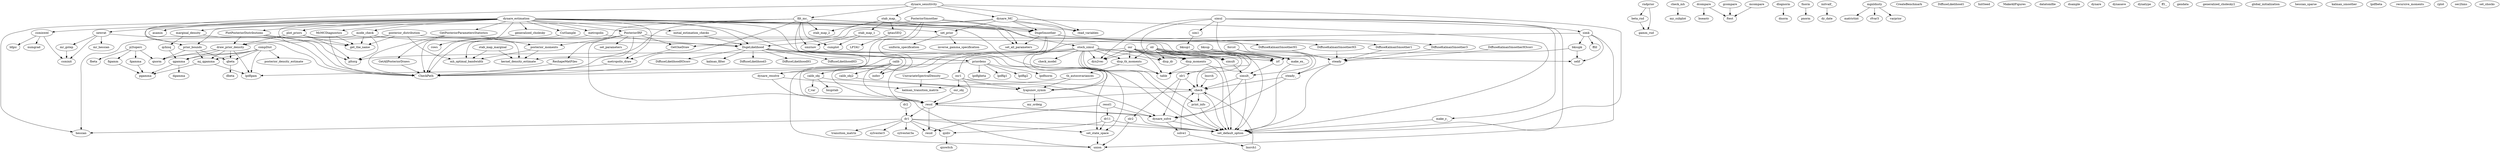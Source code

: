 /* Created by mdot for Matlab */
digraph m2html {
  CutSample -> CheckPath;
  DiffuseKalmanSmoother1 -> steady;
  DiffuseKalmanSmoother3 -> steady;
  DiffuseKalmanSmootherH1 -> steady;
  DiffuseKalmanSmootherH3 -> steady;
  DiffuseKalmanSmootherH3corr -> steady;
  DsgeLikelihood -> DiffuseLikelihood3;
  DsgeLikelihood -> DiffuseLikelihoodH1;
  DsgeLikelihood -> DiffuseLikelihoodH3;
  DsgeLikelihood -> DiffuseLikelihoodH3corr;
  DsgeLikelihood -> dynare_resolve;
  DsgeLikelihood -> kalman_filter;
  DsgeLikelihood -> lyapunov_symm;
  DsgeLikelihood -> priordens;
  DsgeSmoother -> DiffuseKalmanSmoother1;
  DsgeSmoother -> DiffuseKalmanSmoother3;
  DsgeSmoother -> DiffuseKalmanSmootherH1;
  DsgeSmoother -> DiffuseKalmanSmootherH3;
  DsgeSmoother -> dynare_resolve;
  DsgeSmoother -> lyapunov_symm;
  DsgeSmoother -> set_all_parameters;
  GetAllPosteriorDraws -> CheckPath;
  GetOneDraw -> metropolis_draw;
  GetPosteriorParametersStatistics -> CheckPath;
  GetPosteriorParametersStatistics -> GetAllPosteriorDraws;
  GetPosteriorParametersStatistics -> posterior_moments;
  McMCDiagnostics -> CheckPath;
  McMCDiagnostics -> get_the_name;
  PlotPosteriorDistributions -> CheckPath;
  PlotPosteriorDistributions -> draw_prior_density;
  PlotPosteriorDistributions -> get_the_name;
  PosteriorIRF -> CheckPath;
  PosteriorIRF -> GetOneDraw;
  PosteriorIRF -> ReshapeMatFiles;
  PosteriorIRF -> irf;
  PosteriorIRF -> posterior_moments;
  PosteriorIRF -> resol;
  PosteriorIRF -> set_parameters;
  PosteriorSmoother -> CheckPath;
  PosteriorSmoother -> DsgeSmoother;
  PosteriorSmoother -> GetOneDraw;
  PosteriorSmoother -> resol;
  PosteriorSmoother -> set_all_parameters;
  ReshapeMatFiles -> CheckPath;
  UnivariateSpectralDensity -> kalman_transition_matrix;
  UnivariateSpectralDensity -> lyapunov_symm;
  beta_rnd -> gamm_rnd;
  bksup -> irf;
  bksup -> selif;
  bksup1 -> irf;
  bksupk -> irf;
  bksupk -> selif;
  calib -> calib_obj;
  calib -> calib_obj2;
  calib -> indnv;
  calib -> resol;
  calib -> union;
  calib_obj -> bicgstab;
  calib_obj -> f_var;
  calib_obj -> lyapunov_symm;
  calib_obj2 -> lyapunov_symm;
  check -> print_info;
  check -> resol;
  check -> set_default_option;
  check_mh -> my_subplot;
  compDist -> lpdfgam;
  compDist -> mj_qgamma;
  compDist -> posterior_density_estimate;
  compDist -> qbeta;
  compDist -> qgamma;
  compDist -> qnorm;
  csminwel -> bfgsi;
  csminwel -> csminit;
  csminwel -> numgrad;
  dcompare -> bseastr;
  dcompare -> ftest;
  disp_moments -> set_default_option;
  disp_moments -> table;
  disp_th_moments -> table;
  disp_th_moments -> th_autocovariances;
  dlognorm -> dnorm;
  dr1 -> hessian;
  dr1 -> qzdiv;
  dr1 -> resid;
  dr1 -> set_default_option;
  dr1 -> set_state_space;
  dr1 -> sylvester3;
  dr1 -> sylvester3a;
  dr1 -> transition_matrix;
  dr11 -> qzdiv;
  dr11 -> set_default_option;
  dr11 -> set_state_space;
  dr2 -> dr1;
  draw_prior_density -> lpdfgam;
  draw_prior_density -> mj_qgamma;
  draw_prior_density -> qbeta;
  draw_prior_density -> qgamma;
  draw_prior_density -> qnorm;
  dynare_MC -> DsgeLikelihood;
  dynare_MC -> DsgeSmoother;
  dynare_MC -> prior_bounds;
  dynare_MC -> read_variables;
  dynare_MC -> set_default_option;
  dynare_MC -> set_prior;
  dynare_MC -> set_state_space;
  dynare_estimation -> CheckPath;
  dynare_estimation -> CutSample;
  dynare_estimation -> DsgeLikelihood;
  dynare_estimation -> DsgeSmoother;
  dynare_estimation -> GetPosteriorParametersStatistics;
  dynare_estimation -> McMCDiagnostics;
  dynare_estimation -> PlotPosteriorDistributions;
  dynare_estimation -> PosteriorIRF;
  dynare_estimation -> asamin;
  dynare_estimation -> csminwel;
  dynare_estimation -> generalized_cholesky;
  dynare_estimation -> hessian;
  dynare_estimation -> initial_estimation_checks;
  dynare_estimation -> marginal_density;
  dynare_estimation -> metropolis;
  dynare_estimation -> metropolis_draw;
  dynare_estimation -> mode_check;
  dynare_estimation -> newrat;
  dynare_estimation -> plot_priors;
  dynare_estimation -> pltorg;
  dynare_estimation -> prior_bounds;
  dynare_estimation -> read_variables;
  dynare_estimation -> set_default_option;
  dynare_estimation -> set_prior;
  dynare_estimation -> set_state_space;
  dynare_estimation -> union;
  dynare_resolve -> kalman_transition_matrix;
  dynare_resolve -> resol;
  dynare_sensitivity -> CheckPath;
  dynare_sensitivity -> dynare_MC;
  dynare_sensitivity -> filt_mc_;
  dynare_sensitivity -> read_variables;
  dynare_sensitivity -> set_default_option;
  dynare_sensitivity -> stab_map_;
  dynare_solve -> set_default_option;
  dynare_solve -> solve1;
  fgamma -> pgamma;
  figamm -> pgamma;
  filt_mc_ -> CheckPath;
  filt_mc_ -> DsgeSmoother;
  filt_mc_ -> cumplot;
  filt_mc_ -> kernel_density_estimate;
  filt_mc_ -> mh_optimal_bandwidth;
  filt_mc_ -> priordens;
  filt_mc_ -> set_all_parameters;
  filt_mc_ -> smirnov;
  filt_mc_ -> stab_map_2;
  filt_mc_ -> steady_;
  fnorm -> pnorm;
  forcst -> make_ex_;
  forcst -> simult_;
  gcompare -> ftest;
  generalized_cholesky -> rows;
  initial_estimation_checks -> DsgeLikelihood;
  initvalf_ -> dy_date;
  irf -> simult_;
  lnsrch -> check;
  lnsrch1 -> check;
  lptauSEQ -> LPTAU;
  lyapunov_symm -> my_ordeig;
  make_ex_ -> set_default_option;
  make_y_ -> set_default_option;
  marginal_density -> CheckPath;
  marginal_density -> qchisq;
  mcompare -> ftest;
  metropolis -> CheckPath;
  metropolis -> DsgeLikelihood;
  metropolis_draw -> CheckPath;
  mgnldnsty -> matrictint;
  mgnldnsty -> rfvar3;
  mgnldnsty -> varprior;
  mj_qgamma -> lpdfgam;
  mj_qgamma -> pgamma;
  mode_check -> DsgeLikelihood;
  mode_check -> get_the_name;
  mode_check -> hessian;
  mode_check -> pltorg;
  mr_gstep -> csminit;
  newrat -> check;
  newrat -> csminit;
  newrat -> mr_gstep;
  newrat -> mr_hessian;
  olr -> disp_dr;
  olr -> disp_moments;
  olr -> disp_th_moments;
  olr -> dyn2vec;
  olr -> irf;
  olr -> make_ex_;
  olr -> olr1;
  olr -> set_default_option;
  olr -> simult;
  olr -> table;
  olr1 -> check;
  olr1 -> dynare_solve;
  olr1 -> olr2;
  olr2 -> union;
  osr -> disp_dr;
  osr -> disp_moments;
  osr -> disp_th_moments;
  osr -> dyn2vec;
  osr -> irf;
  osr -> make_ex_;
  osr -> osr1;
  osr -> set_default_option;
  osr -> simult;
  osr -> table;
  osr1 -> check;
  osr1 -> dynare_solve;
  osr1 -> osr_obj;
  osr1 -> resol;
  osr_obj -> resol;
  p2toperc -> fbeta;
  p2toperc -> fgamma;
  p2toperc -> figamm;
  p2toperc -> qnorm;
  plot_priors -> draw_prior_density;
  plot_priors -> get_the_name;
  plot_priors -> pltorg;
  posterior_distribution -> draw_prior_density;
  posterior_distribution -> get_the_name;
  posterior_distribution -> kernel_density_estimate;
  posterior_distribution -> mh_optimal_bandwidth;
  posterior_moments -> kernel_density_estimate;
  posterior_moments -> mh_optimal_bandwidth;
  print_info -> set_default_option;
  prior_bounds -> mj_qgamma;
  prior_bounds -> qbeta;
  prior_bounds -> qnorm;
  priordens -> lpdfgam;
  priordens -> lpdfgbeta;
  priordens -> lpdfig1;
  priordens -> lpdfig2;
  priordens -> lpdfnorm;
  qbeta -> dbeta;
  qchisq -> qgamma;
  qgamma -> dgamma;
  qgamma -> pgamma;
  qzdiv -> qzswitch;
  resol -> dr1;
  resol -> dynare_solve;
  resol -> resid;
  resol -> set_default_option;
  resol1 -> dr11;
  resol1 -> dynare_solve;
  resol1 -> resid;
  rndprior -> beta_rnd;
  rndprior -> gamm_rnd;
  set_prior -> inverse_gamma_specification;
  set_prior -> uniform_specification;
  set_state_space -> union;
  sim1 -> bksup1;
  simk -> bksupk;
  simk -> ffill;
  simk -> indnv;
  simk -> selif;
  simk -> union;
  simul -> dyn2vec;
  simul -> make_ex_;
  simul -> make_y_;
  simul -> set_default_option;
  simul -> sim1;
  simul -> simk;
  simul -> simult;
  simult -> simult_;
  simult_ -> check;
  simult_ -> dynare_solve;
  simult_ -> set_default_option;
  solve1 -> check;
  solve1 -> lnsrch1;
  stab_map_ -> lptauSEQ;
  stab_map_ -> stab_map_1;
  stab_map_ -> stab_map_2;
  stab_map_ -> stoch_simul;
  stab_map_1 -> cumplot;
  stab_map_1 -> smirnov;
  stab_map_marginal -> kernel_density_estimate;
  stab_map_marginal -> mh_optimal_bandwidth;
  steady -> set_default_option;
  steady -> steady_;
  steady_ -> check;
  steady_ -> dynare_solve;
  stoch_simul -> UnivariateSpectralDensity;
  stoch_simul -> check_model;
  stoch_simul -> disp_dr;
  stoch_simul -> disp_moments;
  stoch_simul -> disp_th_moments;
  stoch_simul -> dyn2vec;
  stoch_simul -> irf;
  stoch_simul -> pltorg;
  stoch_simul -> print_info;
  stoch_simul -> resol;
  stoch_simul -> set_default_option;
  stoch_simul -> simult;
  stoch_simul -> table;
  th_autocovariances -> kalman_transition_matrix;
  th_autocovariances -> lyapunov_symm;

  CheckPath [URL="CheckPath.html"];
  CreateBenchmark [URL="CreateBenchmark.html"];
  CutSample [URL="CutSample.html"];
  DiffuseKalmanSmoother1 [URL="DiffuseKalmanSmoother1.html"];
  DiffuseKalmanSmoother3 [URL="DiffuseKalmanSmoother3.html"];
  DiffuseKalmanSmootherH1 [URL="DiffuseKalmanSmootherH1.html"];
  DiffuseKalmanSmootherH3 [URL="DiffuseKalmanSmootherH3.html"];
  DiffuseKalmanSmootherH3corr [URL="DiffuseKalmanSmootherH3corr.html"];
  DiffuseLikelihood1 [URL="DiffuseLikelihood1.html"];
  DiffuseLikelihood3 [URL="DiffuseLikelihood3.html"];
  DiffuseLikelihoodH1 [URL="DiffuseLikelihoodH1.html"];
  DiffuseLikelihoodH3 [URL="DiffuseLikelihoodH3.html"];
  DiffuseLikelihoodH3corr [URL="DiffuseLikelihoodH3corr.html"];
  DsgeLikelihood [URL="DsgeLikelihood.html"];
  DsgeSmoother [URL="DsgeSmoother.html"];
  GetAllPosteriorDraws [URL="GetAllPosteriorDraws.html"];
  GetOneDraw [URL="GetOneDraw.html"];
  GetPosteriorParametersStatistics [URL="GetPosteriorParametersStatistics.html"];
  InitSeed [URL="InitSeed.html"];
  LPTAU [URL="LPTAU.html"];
  MakeAllFigures [URL="MakeAllFigures.html"];
  McMCDiagnostics [URL="McMCDiagnostics.html"];
  PlotPosteriorDistributions [URL="PlotPosteriorDistributions.html"];
  PosteriorIRF [URL="PosteriorIRF.html"];
  PosteriorSmoother [URL="PosteriorSmoother.html"];
  ReshapeMatFiles [URL="ReshapeMatFiles.html"];
  UnivariateSpectralDensity [URL="UnivariateSpectralDensity.html"];
  asamin [URL="asamin.html"];
  beta_rnd [URL="beta_rnd.html"];
  bfgsi [URL="bfgsi.html"];
  bicgstab [URL="bicgstab.html"];
  bksup [URL="bksup.html"];
  bksup1 [URL="bksup1.html"];
  bksupk [URL="bksupk.html"];
  bseastr [URL="bseastr.html"];
  calib [URL="calib.html"];
  calib_obj [URL="calib_obj.html"];
  calib_obj2 [URL="calib_obj2.html"];
  check [URL="check.html"];
  check_mh [URL="check_mh.html"];
  check_model [URL="check_model.html"];
  compDist [URL="compDist.html"];
  csminit [URL="csminit.html"];
  csminwel [URL="csminwel.html"];
  cumplot [URL="cumplot.html"];
  datatomfile [URL="datatomfile.html"];
  dbeta [URL="dbeta.html"];
  dcompare [URL="dcompare.html"];
  dgamma [URL="dgamma.html"];
  disp_dr [URL="disp_dr.html"];
  disp_moments [URL="disp_moments.html"];
  disp_th_moments [URL="disp_th_moments.html"];
  dlognorm [URL="dlognorm.html"];
  dnorm [URL="dnorm.html"];
  dr1 [URL="dr1.html"];
  dr11 [URL="dr11.html"];
  dr2 [URL="dr2.html"];
  draw_prior_density [URL="draw_prior_density.html"];
  dsample [URL="dsample.html"];
  dy_date [URL="dy_date.html"];
  dyn2vec [URL="dyn2vec.html"];
  dynare [URL="dynare.html"];
  dynare_MC [URL="dynare_MC.html"];
  dynare_estimation [URL="dynare_estimation.html"];
  dynare_resolve [URL="dynare_resolve.html"];
  dynare_sensitivity [URL="dynare_sensitivity.html"];
  dynare_solve [URL="dynare_solve.html"];
  dynasave [URL="dynasave.html"];
  dynatype [URL="dynatype.html"];
  f_var [URL="f_var.html"];
  fbeta [URL="fbeta.html"];
  ff1_ [URL="ff1_.html"];
  ffill [URL="ffill.html"];
  fgamma [URL="fgamma.html"];
  figamm [URL="figamm.html"];
  filt_mc_ [URL="filt_mc_.html"];
  fnorm [URL="fnorm.html"];
  forcst [URL="forcst.html"];
  ftest [URL="ftest.html"];
  gamm_rnd [URL="gamm_rnd.html"];
  gcompare [URL="gcompare.html"];
  gendata [URL="gendata.html"];
  generalized_cholesky [URL="generalized_cholesky.html"];
  generalized_cholesky2 [URL="generalized_cholesky2.html"];
  get_the_name [URL="get_the_name.html"];
  global_initialization [URL="global_initialization.html"];
  hessian [URL="hessian.html"];
  hessian_sparse [URL="hessian_sparse.html"];
  indnv [URL="indnv.html"];
  initial_estimation_checks [URL="initial_estimation_checks.html"];
  initvalf_ [URL="initvalf_.html"];
  inverse_gamma_specification [URL="inverse_gamma_specification.html"];
  irf [URL="irf.html"];
  kalman_filter [URL="kalman_filter.html"];
  kalman_smoother [URL="kalman_smoother.html"];
  kalman_transition_matrix [URL="kalman_transition_matrix.html"];
  kernel_density_estimate [URL="kernel_density_estimate.html"];
  lnsrch [URL="lnsrch.html"];
  lnsrch1 [URL="lnsrch1.html"];
  lpdfbeta [URL="lpdfbeta.html"];
  lpdfgam [URL="lpdfgam.html"];
  lpdfgbeta [URL="lpdfgbeta.html"];
  lpdfig1 [URL="lpdfig1.html"];
  lpdfig2 [URL="lpdfig2.html"];
  lpdfnorm [URL="lpdfnorm.html"];
  lptauSEQ [URL="lptauSEQ.html"];
  lyapunov_symm [URL="lyapunov_symm.html"];
  make_ex_ [URL="make_ex_.html"];
  make_y_ [URL="make_y_.html"];
  marginal_density [URL="marginal_density.html"];
  matrictint [URL="matrictint.html"];
  mcompare [URL="mcompare.html"];
  metropolis [URL="metropolis.html"];
  metropolis_draw [URL="metropolis_draw.html"];
  mgnldnsty [URL="mgnldnsty.html"];
  mh_optimal_bandwidth [URL="mh_optimal_bandwidth.html"];
  mj_qgamma [URL="mj_qgamma.html"];
  mode_check [URL="mode_check.html"];
  mr_gstep [URL="mr_gstep.html"];
  mr_hessian [URL="mr_hessian.html"];
  my_ordeig [URL="my_ordeig.html"];
  my_subplot [URL="my_subplot.html"];
  newrat [URL="newrat.html"];
  numgrad [URL="numgrad.html"];
  olr [URL="olr.html"];
  olr1 [URL="olr1.html"];
  olr2 [URL="olr2.html"];
  osr [URL="osr.html"];
  osr1 [URL="osr1.html"];
  osr_obj [URL="osr_obj.html"];
  p2toperc [URL="p2toperc.html"];
  pgamma [URL="pgamma.html"];
  plot_priors [URL="plot_priors.html"];
  pltorg [URL="pltorg.html"];
  pnorm [URL="pnorm.html"];
  posterior_density_estimate [URL="posterior_density_estimate.html"];
  posterior_distribution [URL="posterior_distribution.html"];
  posterior_moments [URL="posterior_moments.html"];
  print_info [URL="print_info.html"];
  prior_bounds [URL="prior_bounds.html"];
  priordens [URL="priordens.html"];
  qbeta [URL="qbeta.html"];
  qchisq [URL="qchisq.html"];
  qgamma [URL="qgamma.html"];
  qnorm [URL="qnorm.html"];
  qzdiv [URL="qzdiv.html"];
  qzswitch [URL="qzswitch.html"];
  read_variables [URL="read_variables.html"];
  recursive_moments [URL="recursive_moments.html"];
  resid [URL="resid.html"];
  resol [URL="resol.html"];
  resol1 [URL="resol1.html"];
  rfvar3 [URL="rfvar3.html"];
  rndprior [URL="rndprior.html"];
  rows [URL="rows.html"];
  rplot [URL="rplot.html"];
  sec2hms [URL="sec2hms.html"];
  selif [URL="selif.html"];
  set_all_parameters [URL="set_all_parameters.html"];
  set_default_option [URL="set_default_option.html"];
  set_parameters [URL="set_parameters.html"];
  set_prior [URL="set_prior.html"];
  set_shocks [URL="set_shocks.html"];
  set_state_space [URL="set_state_space.html"];
  sim1 [URL="sim1.html"];
  simk [URL="simk.html"];
  simul [URL="simul.html"];
  simult [URL="simult.html"];
  simult_ [URL="simult_.html"];
  smirnov [URL="smirnov.html"];
  solve1 [URL="solve1.html"];
  stab_map_ [URL="stab_map_.html"];
  stab_map_1 [URL="stab_map_1.html"];
  stab_map_2 [URL="stab_map_2.html"];
  stab_map_marginal [URL="stab_map_marginal.html"];
  steady [URL="steady.html"];
  steady_ [URL="steady_.html"];
  stoch_simul [URL="stoch_simul.html"];
  sylvester3 [URL="sylvester3.html"];
  sylvester3a [URL="sylvester3a.html"];
  table [URL="table.html"];
  th_autocovariances [URL="th_autocovariances.html"];
  transition_matrix [URL="transition_matrix.html"];
  uniform_specification [URL="uniform_specification.html"];
  union [URL="union.html"];
  varprior [URL="varprior.html"];
}